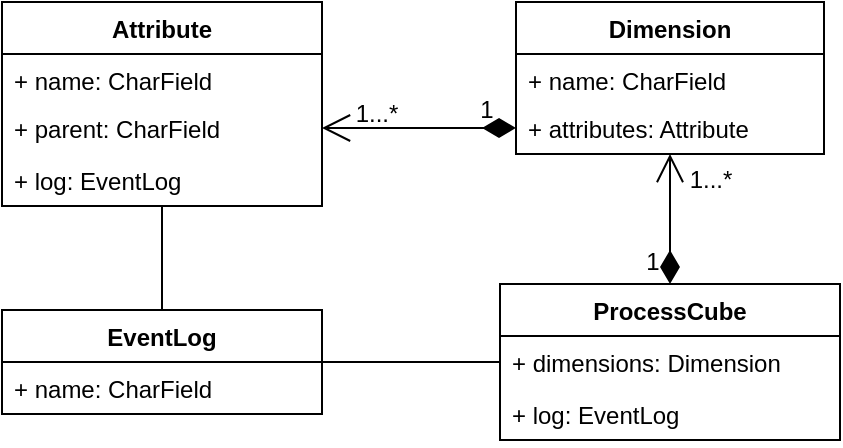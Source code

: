 <mxfile version="10.6.7" type="device"><diagram id="Q62WNJDDSKhSqdVgDVmd" name="Page-1"><mxGraphModel dx="444" dy="316" grid="1" gridSize="10" guides="1" tooltips="1" connect="1" arrows="1" fold="1" page="1" pageScale="1" pageWidth="827" pageHeight="1169" math="0" shadow="0"><root><mxCell id="0"/><mxCell id="1" parent="0"/><mxCell id="EICE1_jukFoCXbg7uFex-10" value="EventLog" style="swimlane;fontStyle=1;align=center;verticalAlign=top;childLayout=stackLayout;horizontal=1;startSize=26;horizontalStack=0;resizeParent=1;resizeParentMax=0;resizeLast=0;collapsible=1;marginBottom=0;" vertex="1" parent="1"><mxGeometry x="310" y="304" width="160" height="52" as="geometry"/></mxCell><mxCell id="EICE1_jukFoCXbg7uFex-11" value="+ name: CharField" style="text;strokeColor=none;fillColor=none;align=left;verticalAlign=top;spacingLeft=4;spacingRight=4;overflow=hidden;rotatable=0;points=[[0,0.5],[1,0.5]];portConstraint=eastwest;" vertex="1" parent="EICE1_jukFoCXbg7uFex-10"><mxGeometry y="26" width="160" height="26" as="geometry"/></mxCell><mxCell id="EICE1_jukFoCXbg7uFex-18" value="Attribute" style="swimlane;fontStyle=1;align=center;verticalAlign=top;childLayout=stackLayout;horizontal=1;startSize=26;horizontalStack=0;resizeParent=1;resizeParentMax=0;resizeLast=0;collapsible=1;marginBottom=0;" vertex="1" parent="1"><mxGeometry x="310" y="150" width="160" height="102" as="geometry"><mxRectangle x="280" y="120" width="80" height="26" as="alternateBounds"/></mxGeometry></mxCell><mxCell id="EICE1_jukFoCXbg7uFex-19" value="+ name: CharField" style="text;strokeColor=none;fillColor=none;align=left;verticalAlign=top;spacingLeft=4;spacingRight=4;overflow=hidden;rotatable=0;points=[[0,0.5],[1,0.5]];portConstraint=eastwest;" vertex="1" parent="EICE1_jukFoCXbg7uFex-18"><mxGeometry y="26" width="160" height="24" as="geometry"/></mxCell><mxCell id="EICE1_jukFoCXbg7uFex-21" value="+ parent: CharField" style="text;strokeColor=none;fillColor=none;align=left;verticalAlign=top;spacingLeft=4;spacingRight=4;overflow=hidden;rotatable=0;points=[[0,0.5],[1,0.5]];portConstraint=eastwest;" vertex="1" parent="EICE1_jukFoCXbg7uFex-18"><mxGeometry y="50" width="160" height="26" as="geometry"/></mxCell><mxCell id="EICE1_jukFoCXbg7uFex-26" value="+ log: EventLog" style="text;strokeColor=none;fillColor=none;align=left;verticalAlign=top;spacingLeft=4;spacingRight=4;overflow=hidden;rotatable=0;points=[[0,0.5],[1,0.5]];portConstraint=eastwest;" vertex="1" parent="EICE1_jukFoCXbg7uFex-18"><mxGeometry y="76" width="160" height="26" as="geometry"/></mxCell><mxCell id="EICE1_jukFoCXbg7uFex-27" value="Dimension" style="swimlane;fontStyle=1;align=center;verticalAlign=top;childLayout=stackLayout;horizontal=1;startSize=26;horizontalStack=0;resizeParent=1;resizeParentMax=0;resizeLast=0;collapsible=1;marginBottom=0;" vertex="1" parent="1"><mxGeometry x="567" y="150" width="154" height="76" as="geometry"><mxRectangle x="280" y="120" width="80" height="26" as="alternateBounds"/></mxGeometry></mxCell><mxCell id="EICE1_jukFoCXbg7uFex-28" value="+ name: CharField" style="text;strokeColor=none;fillColor=none;align=left;verticalAlign=top;spacingLeft=4;spacingRight=4;overflow=hidden;rotatable=0;points=[[0,0.5],[1,0.5]];portConstraint=eastwest;" vertex="1" parent="EICE1_jukFoCXbg7uFex-27"><mxGeometry y="26" width="154" height="24" as="geometry"/></mxCell><mxCell id="EICE1_jukFoCXbg7uFex-30" value="+ attributes: Attribute" style="text;strokeColor=none;fillColor=none;align=left;verticalAlign=top;spacingLeft=4;spacingRight=4;overflow=hidden;rotatable=0;points=[[0,0.5],[1,0.5]];portConstraint=eastwest;" vertex="1" parent="EICE1_jukFoCXbg7uFex-27"><mxGeometry y="50" width="154" height="26" as="geometry"/></mxCell><mxCell id="EICE1_jukFoCXbg7uFex-33" value="" style="endArrow=open;html=1;endSize=12;startArrow=diamondThin;startSize=14;startFill=1;edgeStyle=orthogonalEdgeStyle;align=left;verticalAlign=bottom;entryX=1;entryY=0.5;entryDx=0;entryDy=0;exitX=0;exitY=0.5;exitDx=0;exitDy=0;" edge="1" parent="1" source="EICE1_jukFoCXbg7uFex-30" target="EICE1_jukFoCXbg7uFex-21"><mxGeometry x="-1" y="3" relative="1" as="geometry"><mxPoint x="480" y="239" as="sourcePoint"/><mxPoint x="600" y="270" as="targetPoint"/></mxGeometry></mxCell><mxCell id="EICE1_jukFoCXbg7uFex-49" value="1...*" style="text;html=1;resizable=0;points=[];align=center;verticalAlign=middle;labelBackgroundColor=none;" vertex="1" connectable="0" parent="EICE1_jukFoCXbg7uFex-33"><mxGeometry x="0.902" y="3" relative="1" as="geometry"><mxPoint x="21.5" y="-10" as="offset"/></mxGeometry></mxCell><mxCell id="EICE1_jukFoCXbg7uFex-50" value="1" style="text;html=1;resizable=0;points=[];align=center;verticalAlign=middle;labelBackgroundColor=none;" vertex="1" connectable="0" parent="EICE1_jukFoCXbg7uFex-33"><mxGeometry x="-0.894" y="-1" relative="1" as="geometry"><mxPoint x="-10.5" y="-8" as="offset"/></mxGeometry></mxCell><mxCell id="EICE1_jukFoCXbg7uFex-45" value="" style="endArrow=none;html=1;edgeStyle=orthogonalEdgeStyle;exitX=0.5;exitY=0;exitDx=0;exitDy=0;" edge="1" parent="1" source="EICE1_jukFoCXbg7uFex-10" target="EICE1_jukFoCXbg7uFex-18"><mxGeometry relative="1" as="geometry"><mxPoint x="270" y="270" as="sourcePoint"/><mxPoint x="430" y="270" as="targetPoint"/></mxGeometry></mxCell><mxCell id="EICE1_jukFoCXbg7uFex-47" value="" style="resizable=0;html=1;align=right;verticalAlign=bottom;labelBackgroundColor=#ffffff;fontSize=10;" connectable="0" vertex="1" parent="EICE1_jukFoCXbg7uFex-45"><mxGeometry x="1" relative="1" as="geometry"/></mxCell><mxCell id="EICE1_jukFoCXbg7uFex-52" value="ProcessCube" style="swimlane;fontStyle=1;align=center;verticalAlign=top;childLayout=stackLayout;horizontal=1;startSize=26;horizontalStack=0;resizeParent=1;resizeParentMax=0;resizeLast=0;collapsible=1;marginBottom=0;labelBackgroundColor=none;" vertex="1" parent="1"><mxGeometry x="559" y="291" width="170" height="78" as="geometry"/></mxCell><mxCell id="EICE1_jukFoCXbg7uFex-53" value="+ dimensions: Dimension" style="text;strokeColor=none;fillColor=none;align=left;verticalAlign=top;spacingLeft=4;spacingRight=4;overflow=hidden;rotatable=0;points=[[0,0.5],[1,0.5]];portConstraint=eastwest;" vertex="1" parent="EICE1_jukFoCXbg7uFex-52"><mxGeometry y="26" width="170" height="26" as="geometry"/></mxCell><mxCell id="EICE1_jukFoCXbg7uFex-56" value="+ log: EventLog" style="text;strokeColor=none;fillColor=none;align=left;verticalAlign=top;spacingLeft=4;spacingRight=4;overflow=hidden;rotatable=0;points=[[0,0.5],[1,0.5]];portConstraint=eastwest;" vertex="1" parent="EICE1_jukFoCXbg7uFex-52"><mxGeometry y="52" width="170" height="26" as="geometry"/></mxCell><mxCell id="EICE1_jukFoCXbg7uFex-57" value="" style="endArrow=open;html=1;endSize=12;startArrow=diamondThin;startSize=14;startFill=1;edgeStyle=orthogonalEdgeStyle;align=left;verticalAlign=bottom;exitX=0.5;exitY=0;exitDx=0;exitDy=0;" edge="1" parent="1" source="EICE1_jukFoCXbg7uFex-52" target="EICE1_jukFoCXbg7uFex-27"><mxGeometry x="-1" y="3" relative="1" as="geometry"><mxPoint x="581" y="304" as="sourcePoint"/><mxPoint x="460" y="248" as="targetPoint"/></mxGeometry></mxCell><mxCell id="EICE1_jukFoCXbg7uFex-58" value="1...*" style="text;html=1;resizable=0;points=[];align=center;verticalAlign=middle;labelBackgroundColor=none;" vertex="1" connectable="0" parent="EICE1_jukFoCXbg7uFex-57"><mxGeometry x="0.902" y="3" relative="1" as="geometry"><mxPoint x="23" y="9.5" as="offset"/></mxGeometry></mxCell><mxCell id="EICE1_jukFoCXbg7uFex-59" value="1" style="text;html=1;resizable=0;points=[];align=center;verticalAlign=middle;labelBackgroundColor=none;" vertex="1" connectable="0" parent="EICE1_jukFoCXbg7uFex-57"><mxGeometry x="-0.894" y="-1" relative="1" as="geometry"><mxPoint x="-10.5" y="-8" as="offset"/></mxGeometry></mxCell><mxCell id="EICE1_jukFoCXbg7uFex-60" value="" style="endArrow=none;html=1;edgeStyle=orthogonalEdgeStyle;entryX=0;entryY=0.5;entryDx=0;entryDy=0;" edge="1" parent="1" source="EICE1_jukFoCXbg7uFex-10" target="EICE1_jukFoCXbg7uFex-53"><mxGeometry relative="1" as="geometry"><mxPoint x="400" y="330" as="sourcePoint"/><mxPoint x="460" y="248" as="targetPoint"/></mxGeometry></mxCell><mxCell id="EICE1_jukFoCXbg7uFex-61" value="" style="resizable=0;html=1;align=right;verticalAlign=bottom;labelBackgroundColor=#ffffff;fontSize=10;" connectable="0" vertex="1" parent="EICE1_jukFoCXbg7uFex-60"><mxGeometry x="1" relative="1" as="geometry"/></mxCell></root></mxGraphModel></diagram></mxfile>